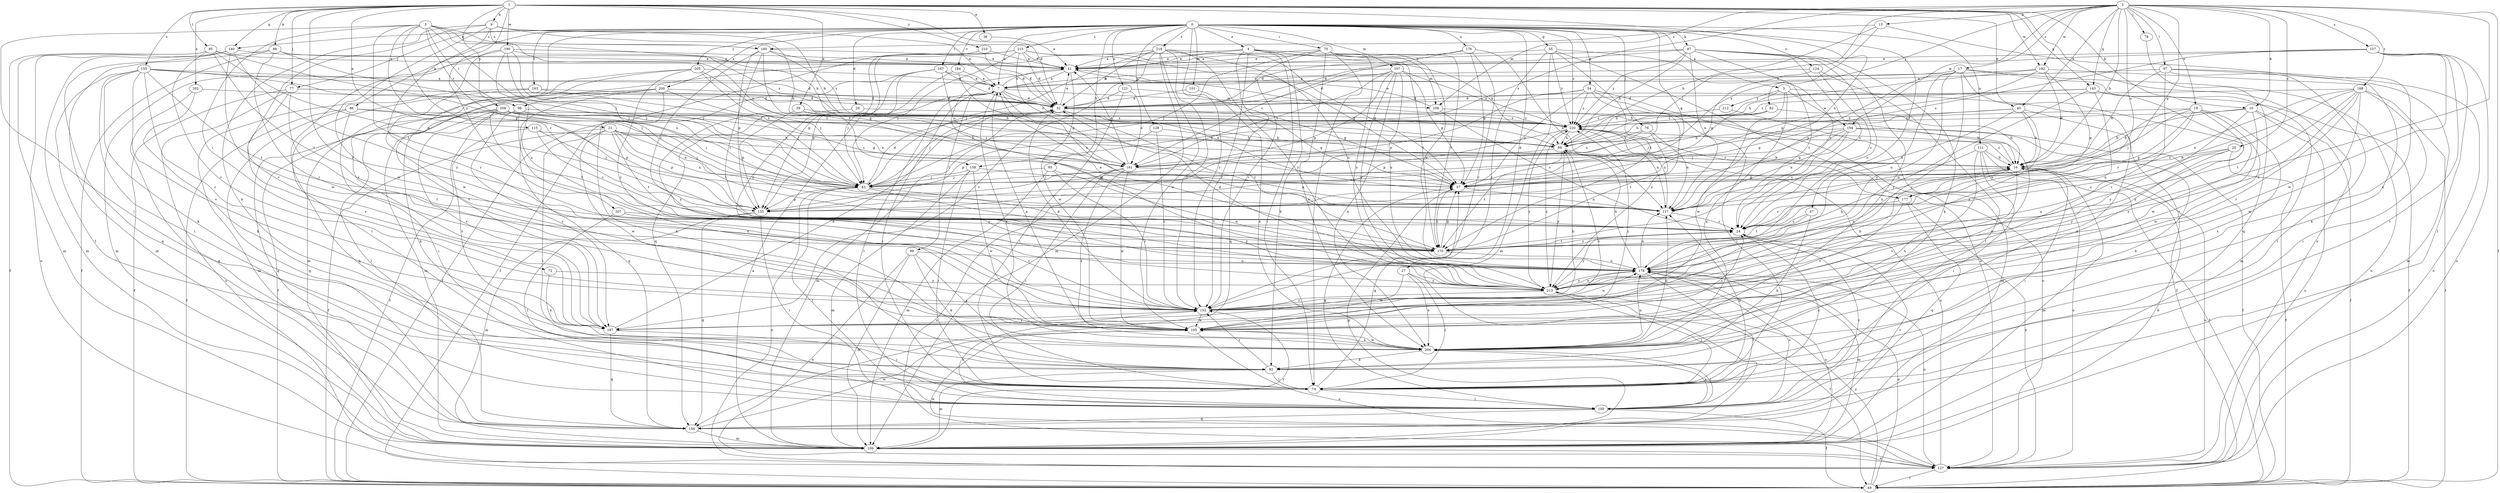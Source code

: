 strict digraph  {
0;
1;
2;
3;
4;
5;
7;
9;
10;
13;
16;
17;
18;
20;
21;
24;
27;
29;
32;
36;
39;
40;
41;
47;
49;
54;
55;
57;
65;
66;
70;
72;
74;
76;
77;
78;
82;
83;
86;
87;
88;
92;
95;
97;
98;
99;
100;
101;
107;
108;
109;
111;
115;
117;
121;
124;
127;
128;
135;
140;
143;
144;
152;
155;
157;
158;
160;
161;
163;
167;
168;
170;
176;
177;
178;
184;
187;
190;
192;
194;
195;
200;
202;
204;
205;
207;
208;
210;
212;
213;
215;
218;
220;
0 -> 4  [label=a];
0 -> 5  [label=a];
0 -> 7  [label=a];
0 -> 27  [label=d];
0 -> 29  [label=d];
0 -> 47  [label=f];
0 -> 54  [label=g];
0 -> 55  [label=g];
0 -> 57  [label=g];
0 -> 65  [label=h];
0 -> 70  [label=i];
0 -> 76  [label=j];
0 -> 77  [label=j];
0 -> 86  [label=k];
0 -> 87  [label=k];
0 -> 101  [label=m];
0 -> 107  [label=m];
0 -> 111  [label=n];
0 -> 121  [label=o];
0 -> 124  [label=o];
0 -> 128  [label=p];
0 -> 140  [label=q];
0 -> 152  [label=r];
0 -> 163  [label=t];
0 -> 167  [label=t];
0 -> 176  [label=u];
0 -> 184  [label=v];
0 -> 187  [label=v];
0 -> 200  [label=x];
0 -> 205  [label=y];
0 -> 215  [label=z];
0 -> 218  [label=z];
0 -> 220  [label=z];
1 -> 9  [label=b];
1 -> 10  [label=b];
1 -> 32  [label=d];
1 -> 36  [label=e];
1 -> 39  [label=e];
1 -> 40  [label=e];
1 -> 77  [label=j];
1 -> 88  [label=k];
1 -> 95  [label=l];
1 -> 115  [label=n];
1 -> 117  [label=n];
1 -> 127  [label=o];
1 -> 140  [label=q];
1 -> 143  [label=q];
1 -> 152  [label=r];
1 -> 155  [label=s];
1 -> 190  [label=w];
1 -> 192  [label=w];
1 -> 202  [label=x];
1 -> 207  [label=y];
1 -> 208  [label=y];
1 -> 210  [label=y];
2 -> 10  [label=b];
2 -> 13  [label=b];
2 -> 16  [label=b];
2 -> 17  [label=c];
2 -> 18  [label=c];
2 -> 20  [label=c];
2 -> 40  [label=e];
2 -> 49  [label=f];
2 -> 57  [label=g];
2 -> 78  [label=j];
2 -> 82  [label=j];
2 -> 83  [label=j];
2 -> 97  [label=l];
2 -> 108  [label=m];
2 -> 143  [label=q];
2 -> 157  [label=s];
2 -> 158  [label=s];
2 -> 168  [label=t];
2 -> 170  [label=t];
2 -> 177  [label=u];
2 -> 192  [label=w];
2 -> 194  [label=w];
3 -> 21  [label=c];
3 -> 24  [label=c];
3 -> 66  [label=h];
3 -> 72  [label=i];
3 -> 74  [label=i];
3 -> 83  [label=j];
3 -> 98  [label=l];
3 -> 135  [label=p];
3 -> 158  [label=s];
3 -> 160  [label=s];
3 -> 170  [label=t];
4 -> 41  [label=e];
4 -> 74  [label=i];
4 -> 92  [label=k];
4 -> 98  [label=l];
4 -> 108  [label=m];
4 -> 144  [label=q];
4 -> 152  [label=r];
4 -> 170  [label=t];
5 -> 49  [label=f];
5 -> 66  [label=h];
5 -> 194  [label=w];
5 -> 195  [label=w];
5 -> 204  [label=x];
5 -> 212  [label=y];
7 -> 32  [label=d];
7 -> 41  [label=e];
7 -> 74  [label=i];
7 -> 99  [label=l];
7 -> 100  [label=l];
7 -> 108  [label=m];
7 -> 117  [label=n];
7 -> 177  [label=u];
7 -> 204  [label=x];
9 -> 7  [label=a];
9 -> 16  [label=b];
9 -> 66  [label=h];
9 -> 92  [label=k];
9 -> 152  [label=r];
9 -> 160  [label=s];
9 -> 187  [label=v];
9 -> 195  [label=w];
10 -> 16  [label=b];
10 -> 49  [label=f];
10 -> 127  [label=o];
10 -> 152  [label=r];
10 -> 213  [label=y];
10 -> 220  [label=z];
13 -> 66  [label=h];
13 -> 160  [label=s];
13 -> 161  [label=s];
13 -> 204  [label=x];
16 -> 57  [label=g];
16 -> 74  [label=i];
16 -> 109  [label=m];
16 -> 127  [label=o];
16 -> 177  [label=u];
16 -> 178  [label=u];
16 -> 187  [label=v];
16 -> 220  [label=z];
17 -> 7  [label=a];
17 -> 109  [label=m];
17 -> 117  [label=n];
17 -> 127  [label=o];
17 -> 152  [label=r];
17 -> 178  [label=u];
17 -> 204  [label=x];
17 -> 213  [label=y];
18 -> 16  [label=b];
18 -> 24  [label=c];
18 -> 83  [label=j];
18 -> 135  [label=p];
18 -> 195  [label=w];
18 -> 204  [label=x];
18 -> 213  [label=y];
18 -> 220  [label=z];
20 -> 16  [label=b];
20 -> 24  [label=c];
20 -> 49  [label=f];
20 -> 178  [label=u];
20 -> 213  [label=y];
21 -> 49  [label=f];
21 -> 66  [label=h];
21 -> 74  [label=i];
21 -> 83  [label=j];
21 -> 117  [label=n];
21 -> 135  [label=p];
21 -> 161  [label=s];
21 -> 170  [label=t];
21 -> 195  [label=w];
24 -> 170  [label=t];
24 -> 213  [label=y];
27 -> 74  [label=i];
27 -> 195  [label=w];
27 -> 204  [label=x];
27 -> 213  [label=y];
29 -> 213  [label=y];
29 -> 220  [label=z];
32 -> 41  [label=e];
32 -> 57  [label=g];
32 -> 83  [label=j];
32 -> 109  [label=m];
32 -> 170  [label=t];
32 -> 220  [label=z];
36 -> 41  [label=e];
39 -> 16  [label=b];
39 -> 135  [label=p];
39 -> 161  [label=s];
39 -> 220  [label=z];
40 -> 16  [label=b];
40 -> 57  [label=g];
40 -> 117  [label=n];
40 -> 204  [label=x];
40 -> 213  [label=y];
40 -> 220  [label=z];
41 -> 7  [label=a];
41 -> 16  [label=b];
41 -> 195  [label=w];
41 -> 213  [label=y];
47 -> 24  [label=c];
47 -> 92  [label=k];
47 -> 170  [label=t];
49 -> 178  [label=u];
49 -> 213  [label=y];
54 -> 32  [label=d];
54 -> 57  [label=g];
54 -> 74  [label=i];
54 -> 127  [label=o];
54 -> 135  [label=p];
54 -> 213  [label=y];
54 -> 220  [label=z];
55 -> 24  [label=c];
55 -> 41  [label=e];
55 -> 109  [label=m];
55 -> 127  [label=o];
55 -> 152  [label=r];
55 -> 170  [label=t];
55 -> 220  [label=z];
57 -> 117  [label=n];
57 -> 170  [label=t];
65 -> 83  [label=j];
65 -> 109  [label=m];
65 -> 152  [label=r];
65 -> 178  [label=u];
66 -> 16  [label=b];
66 -> 161  [label=s];
66 -> 170  [label=t];
66 -> 187  [label=v];
66 -> 213  [label=y];
70 -> 41  [label=e];
70 -> 74  [label=i];
70 -> 83  [label=j];
70 -> 152  [label=r];
70 -> 170  [label=t];
70 -> 178  [label=u];
70 -> 204  [label=x];
70 -> 213  [label=y];
72 -> 204  [label=x];
72 -> 213  [label=y];
74 -> 24  [label=c];
74 -> 57  [label=g];
74 -> 100  [label=l];
74 -> 117  [label=n];
76 -> 66  [label=h];
76 -> 117  [label=n];
76 -> 161  [label=s];
76 -> 170  [label=t];
77 -> 32  [label=d];
77 -> 49  [label=f];
77 -> 66  [label=h];
77 -> 127  [label=o];
77 -> 152  [label=r];
77 -> 187  [label=v];
78 -> 144  [label=q];
82 -> 16  [label=b];
82 -> 66  [label=h];
82 -> 83  [label=j];
82 -> 220  [label=z];
83 -> 32  [label=d];
83 -> 100  [label=l];
83 -> 127  [label=o];
83 -> 135  [label=p];
83 -> 170  [label=t];
83 -> 213  [label=y];
86 -> 49  [label=f];
86 -> 74  [label=i];
86 -> 135  [label=p];
86 -> 144  [label=q];
86 -> 220  [label=z];
87 -> 24  [label=c];
87 -> 32  [label=d];
87 -> 41  [label=e];
87 -> 66  [label=h];
87 -> 92  [label=k];
87 -> 117  [label=n];
87 -> 170  [label=t];
87 -> 178  [label=u];
87 -> 204  [label=x];
87 -> 220  [label=z];
88 -> 41  [label=e];
88 -> 49  [label=f];
88 -> 83  [label=j];
88 -> 109  [label=m];
88 -> 152  [label=r];
92 -> 74  [label=i];
92 -> 109  [label=m];
92 -> 152  [label=r];
95 -> 41  [label=e];
95 -> 49  [label=f];
95 -> 83  [label=j];
95 -> 109  [label=m];
95 -> 135  [label=p];
95 -> 152  [label=r];
95 -> 170  [label=t];
97 -> 7  [label=a];
97 -> 16  [label=b];
97 -> 100  [label=l];
97 -> 109  [label=m];
97 -> 127  [label=o];
97 -> 152  [label=r];
98 -> 49  [label=f];
98 -> 170  [label=t];
98 -> 187  [label=v];
98 -> 204  [label=x];
98 -> 220  [label=z];
99 -> 92  [label=k];
99 -> 109  [label=m];
99 -> 127  [label=o];
99 -> 178  [label=u];
99 -> 204  [label=x];
100 -> 24  [label=c];
100 -> 49  [label=f];
100 -> 57  [label=g];
100 -> 144  [label=q];
100 -> 152  [label=r];
100 -> 178  [label=u];
100 -> 204  [label=x];
101 -> 32  [label=d];
101 -> 204  [label=x];
107 -> 7  [label=a];
107 -> 32  [label=d];
107 -> 57  [label=g];
107 -> 135  [label=p];
107 -> 161  [label=s];
107 -> 178  [label=u];
107 -> 204  [label=x];
107 -> 213  [label=y];
107 -> 220  [label=z];
108 -> 16  [label=b];
108 -> 24  [label=c];
108 -> 41  [label=e];
109 -> 7  [label=a];
109 -> 16  [label=b];
109 -> 57  [label=g];
109 -> 127  [label=o];
109 -> 152  [label=r];
109 -> 178  [label=u];
111 -> 16  [label=b];
111 -> 49  [label=f];
111 -> 74  [label=i];
111 -> 117  [label=n];
111 -> 127  [label=o];
111 -> 204  [label=x];
115 -> 24  [label=c];
115 -> 66  [label=h];
115 -> 83  [label=j];
115 -> 187  [label=v];
117 -> 24  [label=c];
117 -> 220  [label=z];
121 -> 32  [label=d];
121 -> 57  [label=g];
121 -> 74  [label=i];
121 -> 161  [label=s];
124 -> 7  [label=a];
124 -> 24  [label=c];
124 -> 57  [label=g];
124 -> 100  [label=l];
127 -> 49  [label=f];
127 -> 178  [label=u];
127 -> 195  [label=w];
127 -> 220  [label=z];
128 -> 66  [label=h];
128 -> 135  [label=p];
128 -> 152  [label=r];
135 -> 100  [label=l];
135 -> 109  [label=m];
135 -> 144  [label=q];
140 -> 41  [label=e];
140 -> 109  [label=m];
140 -> 127  [label=o];
140 -> 144  [label=q];
140 -> 195  [label=w];
140 -> 213  [label=y];
143 -> 32  [label=d];
143 -> 49  [label=f];
143 -> 178  [label=u];
143 -> 195  [label=w];
143 -> 213  [label=y];
143 -> 220  [label=z];
144 -> 24  [label=c];
144 -> 109  [label=m];
144 -> 195  [label=w];
152 -> 32  [label=d];
152 -> 66  [label=h];
152 -> 178  [label=u];
152 -> 187  [label=v];
152 -> 195  [label=w];
155 -> 7  [label=a];
155 -> 32  [label=d];
155 -> 74  [label=i];
155 -> 83  [label=j];
155 -> 92  [label=k];
155 -> 100  [label=l];
155 -> 152  [label=r];
155 -> 170  [label=t];
155 -> 187  [label=v];
157 -> 32  [label=d];
157 -> 41  [label=e];
157 -> 74  [label=i];
157 -> 100  [label=l];
157 -> 127  [label=o];
157 -> 161  [label=s];
157 -> 195  [label=w];
158 -> 57  [label=g];
158 -> 74  [label=i];
158 -> 83  [label=j];
158 -> 109  [label=m];
158 -> 195  [label=w];
160 -> 24  [label=c];
160 -> 32  [label=d];
160 -> 41  [label=e];
160 -> 57  [label=g];
160 -> 135  [label=p];
160 -> 170  [label=t];
160 -> 220  [label=z];
161 -> 41  [label=e];
161 -> 74  [label=i];
161 -> 83  [label=j];
161 -> 117  [label=n];
161 -> 127  [label=o];
161 -> 195  [label=w];
161 -> 204  [label=x];
163 -> 32  [label=d];
163 -> 83  [label=j];
163 -> 109  [label=m];
163 -> 144  [label=q];
167 -> 7  [label=a];
167 -> 32  [label=d];
167 -> 49  [label=f];
167 -> 83  [label=j];
167 -> 161  [label=s];
167 -> 213  [label=y];
168 -> 24  [label=c];
168 -> 32  [label=d];
168 -> 49  [label=f];
168 -> 74  [label=i];
168 -> 117  [label=n];
168 -> 152  [label=r];
168 -> 170  [label=t];
168 -> 178  [label=u];
168 -> 195  [label=w];
170 -> 7  [label=a];
170 -> 16  [label=b];
170 -> 24  [label=c];
170 -> 57  [label=g];
170 -> 178  [label=u];
176 -> 41  [label=e];
176 -> 57  [label=g];
176 -> 117  [label=n];
176 -> 152  [label=r];
176 -> 161  [label=s];
177 -> 24  [label=c];
177 -> 127  [label=o];
177 -> 144  [label=q];
177 -> 187  [label=v];
177 -> 220  [label=z];
178 -> 32  [label=d];
178 -> 66  [label=h];
178 -> 100  [label=l];
178 -> 109  [label=m];
178 -> 117  [label=n];
178 -> 213  [label=y];
184 -> 7  [label=a];
184 -> 57  [label=g];
184 -> 135  [label=p];
187 -> 32  [label=d];
187 -> 74  [label=i];
187 -> 144  [label=q];
190 -> 41  [label=e];
190 -> 83  [label=j];
190 -> 100  [label=l];
190 -> 117  [label=n];
190 -> 178  [label=u];
190 -> 195  [label=w];
190 -> 220  [label=z];
192 -> 7  [label=a];
192 -> 16  [label=b];
192 -> 57  [label=g];
192 -> 66  [label=h];
192 -> 92  [label=k];
192 -> 135  [label=p];
194 -> 24  [label=c];
194 -> 49  [label=f];
194 -> 57  [label=g];
194 -> 66  [label=h];
194 -> 83  [label=j];
194 -> 92  [label=k];
194 -> 117  [label=n];
194 -> 195  [label=w];
195 -> 7  [label=a];
195 -> 24  [label=c];
195 -> 127  [label=o];
195 -> 204  [label=x];
195 -> 220  [label=z];
200 -> 32  [label=d];
200 -> 49  [label=f];
200 -> 92  [label=k];
200 -> 109  [label=m];
200 -> 117  [label=n];
200 -> 144  [label=q];
202 -> 32  [label=d];
202 -> 92  [label=k];
202 -> 144  [label=q];
204 -> 92  [label=k];
204 -> 100  [label=l];
204 -> 117  [label=n];
204 -> 178  [label=u];
204 -> 195  [label=w];
205 -> 7  [label=a];
205 -> 83  [label=j];
205 -> 109  [label=m];
205 -> 161  [label=s];
205 -> 187  [label=v];
205 -> 213  [label=y];
207 -> 24  [label=c];
207 -> 100  [label=l];
207 -> 152  [label=r];
208 -> 16  [label=b];
208 -> 57  [label=g];
208 -> 83  [label=j];
208 -> 92  [label=k];
208 -> 100  [label=l];
208 -> 117  [label=n];
208 -> 144  [label=q];
208 -> 170  [label=t];
208 -> 187  [label=v];
208 -> 220  [label=z];
210 -> 32  [label=d];
210 -> 41  [label=e];
210 -> 109  [label=m];
212 -> 109  [label=m];
212 -> 220  [label=z];
213 -> 16  [label=b];
213 -> 49  [label=f];
213 -> 74  [label=i];
213 -> 152  [label=r];
213 -> 178  [label=u];
213 -> 220  [label=z];
215 -> 32  [label=d];
215 -> 41  [label=e];
215 -> 49  [label=f];
215 -> 57  [label=g];
215 -> 66  [label=h];
215 -> 83  [label=j];
215 -> 135  [label=p];
215 -> 144  [label=q];
215 -> 161  [label=s];
218 -> 32  [label=d];
218 -> 41  [label=e];
218 -> 57  [label=g];
218 -> 83  [label=j];
218 -> 109  [label=m];
218 -> 152  [label=r];
218 -> 178  [label=u];
218 -> 187  [label=v];
218 -> 195  [label=w];
218 -> 213  [label=y];
220 -> 66  [label=h];
220 -> 117  [label=n];
220 -> 135  [label=p];
220 -> 213  [label=y];
}
